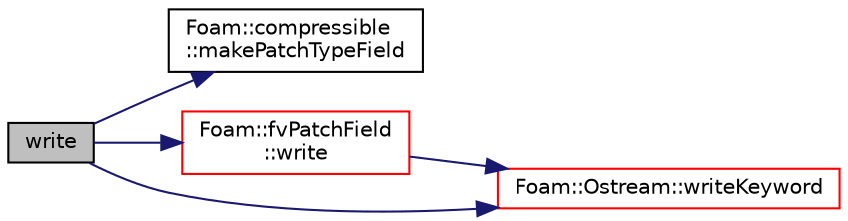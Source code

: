 digraph "write"
{
  bgcolor="transparent";
  edge [fontname="Helvetica",fontsize="10",labelfontname="Helvetica",labelfontsize="10"];
  node [fontname="Helvetica",fontsize="10",shape=record];
  rankdir="LR";
  Node1 [label="write",height=0.2,width=0.4,color="black", fillcolor="grey75", style="filled", fontcolor="black"];
  Node1 -> Node2 [color="midnightblue",fontsize="10",style="solid",fontname="Helvetica"];
  Node2 [label="Foam::compressible\l::makePatchTypeField",height=0.2,width=0.4,color="black",URL="$a10943.html#ab1c25a3141d2f250aa615d7356265628"];
  Node1 -> Node3 [color="midnightblue",fontsize="10",style="solid",fontname="Helvetica"];
  Node3 [label="Foam::fvPatchField\l::write",height=0.2,width=0.4,color="red",URL="$a00903.html#a0941061ad5a26be83b4107d05750ace6",tooltip="Write. "];
  Node3 -> Node4 [color="midnightblue",fontsize="10",style="solid",fontname="Helvetica"];
  Node4 [label="Foam::Ostream::writeKeyword",height=0.2,width=0.4,color="red",URL="$a01782.html#a3c58b2bb9174ea3c4a5fa58095d1290e",tooltip="Write the keyword followed by an appropriate indentation. "];
  Node1 -> Node4 [color="midnightblue",fontsize="10",style="solid",fontname="Helvetica"];
}
